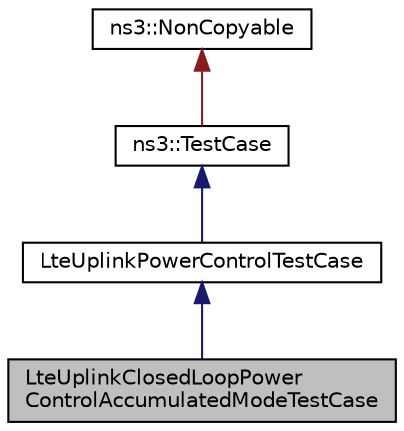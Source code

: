 digraph "LteUplinkClosedLoopPowerControlAccumulatedModeTestCase"
{
 // LATEX_PDF_SIZE
  edge [fontname="Helvetica",fontsize="10",labelfontname="Helvetica",labelfontsize="10"];
  node [fontname="Helvetica",fontsize="10",shape=record];
  Node1 [label="LteUplinkClosedLoopPower\lControlAccumulatedModeTestCase",height=0.2,width=0.4,color="black", fillcolor="grey75", style="filled", fontcolor="black",tooltip="Lte Uplink Closed Loop Power Control Accumulated Mode Test Case."];
  Node2 -> Node1 [dir="back",color="midnightblue",fontsize="10",style="solid",fontname="Helvetica"];
  Node2 [label="LteUplinkPowerControlTestCase",height=0.2,width=0.4,color="black", fillcolor="white", style="filled",URL="$class_lte_uplink_power_control_test_case.html",tooltip="Lte Uplink Power Control Test Case."];
  Node3 -> Node2 [dir="back",color="midnightblue",fontsize="10",style="solid",fontname="Helvetica"];
  Node3 [label="ns3::TestCase",height=0.2,width=0.4,color="black", fillcolor="white", style="filled",URL="$classns3_1_1_test_case.html",tooltip="encapsulates test code"];
  Node4 -> Node3 [dir="back",color="firebrick4",fontsize="10",style="solid",fontname="Helvetica"];
  Node4 [label="ns3::NonCopyable",height=0.2,width=0.4,color="black", fillcolor="white", style="filled",URL="$classns3_1_1_non_copyable.html",tooltip="A base class for (non-Singleton) objects which shouldn't be copied."];
}
